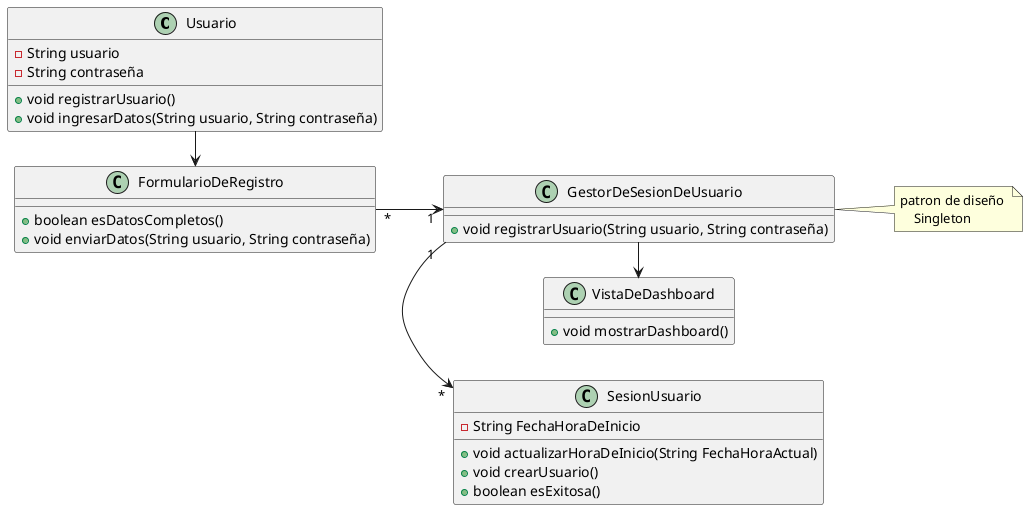 @startuml DiagramaDeClasesRegistrarse
left to right direction

class Usuario{
    -String usuario
    -String contraseña
    +void registrarUsuario()
    +void ingresarDatos(String usuario, String contraseña)
}
class FormularioDeRegistro{
    +boolean esDatosCompletos()
    +void enviarDatos(String usuario, String contraseña)
}
Usuario -> FormularioDeRegistro
class GestorDeSesionDeUsuario{
    +void registrarUsuario(String usuario, String contraseña)
    
}
note right of (GestorDeSesionDeUsuario)
    patron de diseño 
        Singleton 
end note
FormularioDeRegistro "*" --> "1" GestorDeSesionDeUsuario
class SesionUsuario{
    -String FechaHoraDeInicio
    +void actualizarHoraDeInicio(String FechaHoraActual)
    +void crearUsuario()
    +boolean esExitosa()
}
GestorDeSesionDeUsuario "1" -> "*" SesionUsuario
class VistaDeDashboard{
    +void mostrarDashboard()
}
GestorDeSesionDeUsuario -> VistaDeDashboard


@enduml